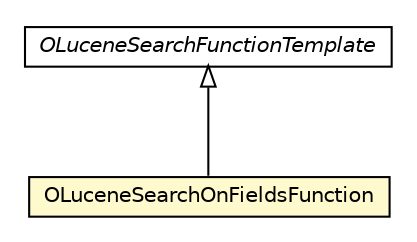 #!/usr/local/bin/dot
#
# Class diagram 
# Generated by UMLGraph version R5_6-24-gf6e263 (http://www.umlgraph.org/)
#

digraph G {
	edge [fontname="Helvetica",fontsize=10,labelfontname="Helvetica",labelfontsize=10];
	node [fontname="Helvetica",fontsize=10,shape=plaintext];
	nodesep=0.25;
	ranksep=0.5;
	// com.orientechnologies.lucene.functions.OLuceneSearchFunctionTemplate
	c4416348 [label=<<table title="com.orientechnologies.lucene.functions.OLuceneSearchFunctionTemplate" border="0" cellborder="1" cellspacing="0" cellpadding="2" port="p" href="./OLuceneSearchFunctionTemplate.html">
		<tr><td><table border="0" cellspacing="0" cellpadding="1">
<tr><td align="center" balign="center"><font face="Helvetica-Oblique"> OLuceneSearchFunctionTemplate </font></td></tr>
		</table></td></tr>
		</table>>, URL="./OLuceneSearchFunctionTemplate.html", fontname="Helvetica", fontcolor="black", fontsize=10.0];
	// com.orientechnologies.lucene.functions.OLuceneSearchOnFieldsFunction
	c4416349 [label=<<table title="com.orientechnologies.lucene.functions.OLuceneSearchOnFieldsFunction" border="0" cellborder="1" cellspacing="0" cellpadding="2" port="p" bgcolor="lemonChiffon" href="./OLuceneSearchOnFieldsFunction.html">
		<tr><td><table border="0" cellspacing="0" cellpadding="1">
<tr><td align="center" balign="center"> OLuceneSearchOnFieldsFunction </td></tr>
		</table></td></tr>
		</table>>, URL="./OLuceneSearchOnFieldsFunction.html", fontname="Helvetica", fontcolor="black", fontsize=10.0];
	//com.orientechnologies.lucene.functions.OLuceneSearchOnFieldsFunction extends com.orientechnologies.lucene.functions.OLuceneSearchFunctionTemplate
	c4416348:p -> c4416349:p [dir=back,arrowtail=empty];
}

